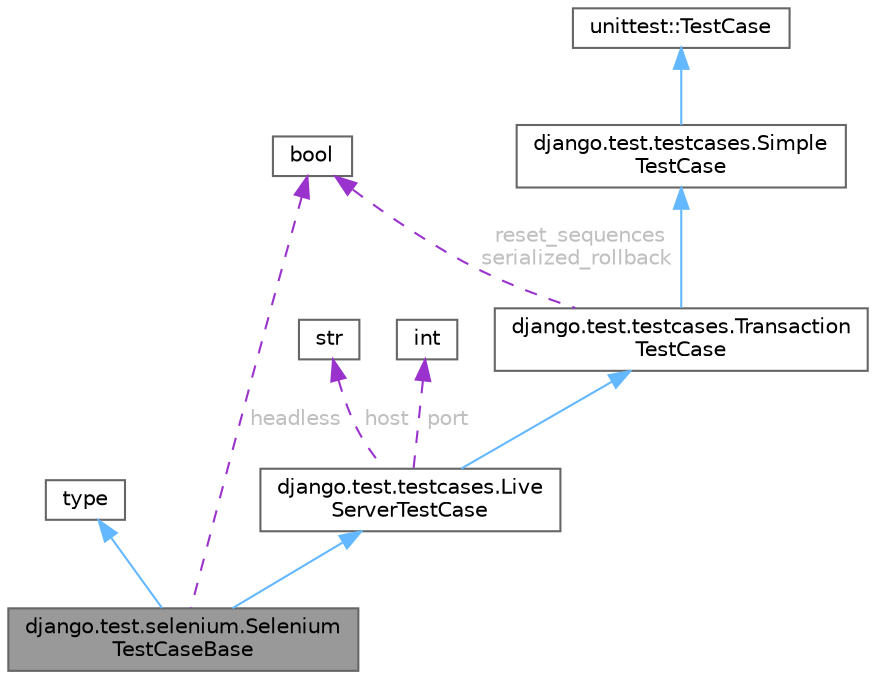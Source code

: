 digraph "django.test.selenium.SeleniumTestCaseBase"
{
 // LATEX_PDF_SIZE
  bgcolor="transparent";
  edge [fontname=Helvetica,fontsize=10,labelfontname=Helvetica,labelfontsize=10];
  node [fontname=Helvetica,fontsize=10,shape=box,height=0.2,width=0.4];
  Node1 [id="Node000001",label="django.test.selenium.Selenium\lTestCaseBase",height=0.2,width=0.4,color="gray40", fillcolor="grey60", style="filled", fontcolor="black",tooltip=" "];
  Node2 -> Node1 [id="edge10_Node000001_Node000002",dir="back",color="steelblue1",style="solid",tooltip=" "];
  Node2 [id="Node000002",label="type",height=0.2,width=0.4,color="gray40", fillcolor="white", style="filled",tooltip=" "];
  Node3 -> Node1 [id="edge11_Node000001_Node000003",dir="back",color="steelblue1",style="solid",tooltip=" "];
  Node3 [id="Node000003",label="django.test.testcases.Live\lServerTestCase",height=0.2,width=0.4,color="gray40", fillcolor="white", style="filled",URL="$classdjango_1_1test_1_1testcases_1_1LiveServerTestCase.html",tooltip=" "];
  Node4 -> Node3 [id="edge12_Node000003_Node000004",dir="back",color="steelblue1",style="solid",tooltip=" "];
  Node4 [id="Node000004",label="django.test.testcases.Transaction\lTestCase",height=0.2,width=0.4,color="gray40", fillcolor="white", style="filled",URL="$classdjango_1_1test_1_1testcases_1_1TransactionTestCase.html",tooltip=" "];
  Node5 -> Node4 [id="edge13_Node000004_Node000005",dir="back",color="steelblue1",style="solid",tooltip=" "];
  Node5 [id="Node000005",label="django.test.testcases.Simple\lTestCase",height=0.2,width=0.4,color="gray40", fillcolor="white", style="filled",URL="$classdjango_1_1test_1_1testcases_1_1SimpleTestCase.html",tooltip=" "];
  Node6 -> Node5 [id="edge14_Node000005_Node000006",dir="back",color="steelblue1",style="solid",tooltip=" "];
  Node6 [id="Node000006",label="unittest::TestCase",height=0.2,width=0.4,color="gray40", fillcolor="white", style="filled",tooltip=" "];
  Node7 -> Node4 [id="edge15_Node000004_Node000007",dir="back",color="darkorchid3",style="dashed",tooltip=" ",label=" reset_sequences\nserialized_rollback",fontcolor="grey" ];
  Node7 [id="Node000007",label="bool",height=0.2,width=0.4,color="gray40", fillcolor="white", style="filled",tooltip=" "];
  Node8 -> Node3 [id="edge16_Node000003_Node000008",dir="back",color="darkorchid3",style="dashed",tooltip=" ",label=" host",fontcolor="grey" ];
  Node8 [id="Node000008",label="str",height=0.2,width=0.4,color="gray40", fillcolor="white", style="filled",tooltip=" "];
  Node9 -> Node3 [id="edge17_Node000003_Node000009",dir="back",color="darkorchid3",style="dashed",tooltip=" ",label=" port",fontcolor="grey" ];
  Node9 [id="Node000009",label="int",height=0.2,width=0.4,color="gray40", fillcolor="white", style="filled",tooltip=" "];
  Node7 -> Node1 [id="edge18_Node000001_Node000007",dir="back",color="darkorchid3",style="dashed",tooltip=" ",label=" headless",fontcolor="grey" ];
}
